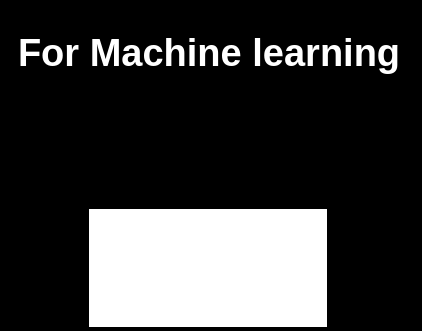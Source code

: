 <mxfile>
    <diagram id="B0AyD4o4nLno7VE2hlwG" name="Page-1">
        <mxGraphModel dx="1348" dy="614" grid="1" gridSize="10" guides="1" tooltips="1" connect="1" arrows="1" fold="1" page="1" pageScale="1" pageWidth="850" pageHeight="1100" background="#000000" math="0" shadow="0" adaptiveColors="simple">
            <root>
                <mxCell id="0"/>
                <mxCell id="1" parent="0"/>
                <mxCell id="2" value="" style="whiteSpace=wrap;html=1;" vertex="1" parent="1">
                    <mxGeometry x="350" y="150" width="120" height="60" as="geometry"/>
                </mxCell>
                <mxCell id="5" value="For Machine learning&lt;div&gt;&lt;br&gt;&lt;/div&gt;" style="text;html=1;align=center;verticalAlign=bottom;resizable=0;points=[];autosize=1;strokeColor=none;fillColor=none;sketch=1;curveFitting=1;jiggle=2;rounded=1;glass=1;shadow=1;labelBackgroundColor=none;labelBorderColor=none;textShadow=1;fontSize=19;fontStyle=1;fontColor=#FFFFFF;" vertex="1" parent="1">
                    <mxGeometry x="310" y="50" width="200" height="60" as="geometry"/>
                </mxCell>
            </root>
        </mxGraphModel>
    </diagram>
</mxfile>